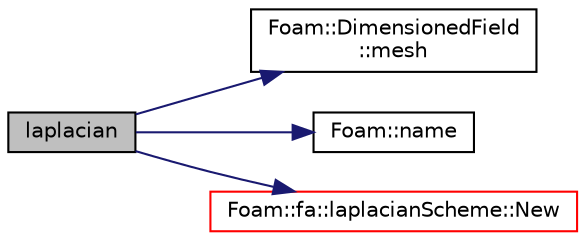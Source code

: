 digraph "laplacian"
{
  bgcolor="transparent";
  edge [fontname="Helvetica",fontsize="10",labelfontname="Helvetica",labelfontsize="10"];
  node [fontname="Helvetica",fontsize="10",shape=record];
  rankdir="LR";
  Node1 [label="laplacian",height=0.2,width=0.4,color="black", fillcolor="grey75", style="filled" fontcolor="black"];
  Node1 -> Node2 [color="midnightblue",fontsize="10",style="solid",fontname="Helvetica"];
  Node2 [label="Foam::DimensionedField\l::mesh",height=0.2,width=0.4,color="black",URL="$classFoam_1_1DimensionedField.html#abdefa6904b53f35c49185ee1cb3d1800",tooltip="Return mesh. "];
  Node1 -> Node3 [color="midnightblue",fontsize="10",style="solid",fontname="Helvetica"];
  Node3 [label="Foam::name",height=0.2,width=0.4,color="black",URL="$namespaceFoam.html#a6c8b447ab587a5b141fdabdfac4d4da3",tooltip="Return string representation of complex. "];
  Node1 -> Node4 [color="midnightblue",fontsize="10",style="solid",fontname="Helvetica"];
  Node4 [label="Foam::fa::laplacianScheme::New",height=0.2,width=0.4,color="red",URL="$classFoam_1_1fa_1_1laplacianScheme.html#ae2504da0278c9bcb3f1a4aeeaf412fcd",tooltip="Return a pointer to a new laplacianScheme created on freestore. "];
}
